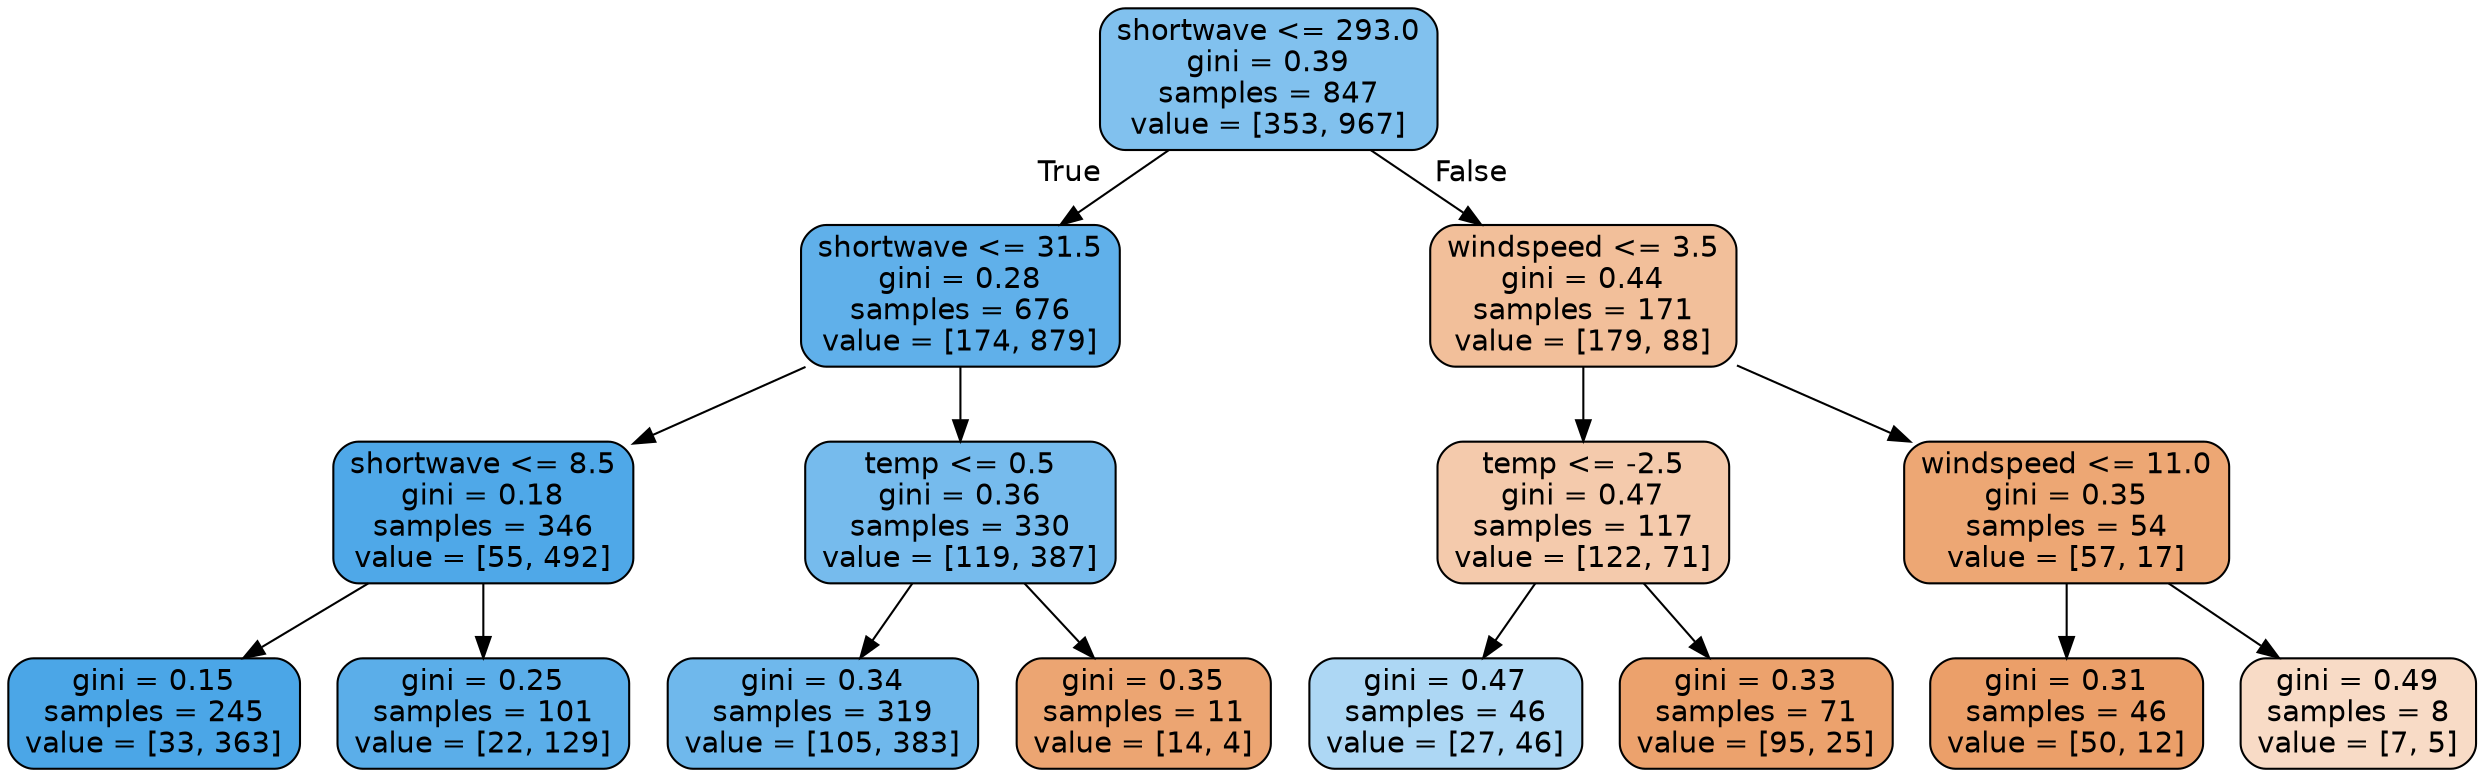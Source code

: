 digraph Tree {
node [shape=box, style="filled, rounded", color="black", fontname="helvetica"] ;
edge [fontname="helvetica"] ;
0 [label="shortwave <= 293.0\ngini = 0.39\nsamples = 847\nvalue = [353, 967]", fillcolor="#81c1ee"] ;
1 [label="shortwave <= 31.5\ngini = 0.28\nsamples = 676\nvalue = [174, 879]", fillcolor="#60b0ea"] ;
0 -> 1 [labeldistance=2.5, labelangle=45, headlabel="True"] ;
2 [label="shortwave <= 8.5\ngini = 0.18\nsamples = 346\nvalue = [55, 492]", fillcolor="#4fa8e8"] ;
1 -> 2 ;
3 [label="gini = 0.15\nsamples = 245\nvalue = [33, 363]", fillcolor="#4ba6e7"] ;
2 -> 3 ;
4 [label="gini = 0.25\nsamples = 101\nvalue = [22, 129]", fillcolor="#5baee9"] ;
2 -> 4 ;
5 [label="temp <= 0.5\ngini = 0.36\nsamples = 330\nvalue = [119, 387]", fillcolor="#76bbed"] ;
1 -> 5 ;
6 [label="gini = 0.34\nsamples = 319\nvalue = [105, 383]", fillcolor="#6fb8ec"] ;
5 -> 6 ;
7 [label="gini = 0.35\nsamples = 11\nvalue = [14, 4]", fillcolor="#eca572"] ;
5 -> 7 ;
8 [label="windspeed <= 3.5\ngini = 0.44\nsamples = 171\nvalue = [179, 88]", fillcolor="#f2bf9a"] ;
0 -> 8 [labeldistance=2.5, labelangle=-45, headlabel="False"] ;
9 [label="temp <= -2.5\ngini = 0.47\nsamples = 117\nvalue = [122, 71]", fillcolor="#f4caac"] ;
8 -> 9 ;
10 [label="gini = 0.47\nsamples = 46\nvalue = [27, 46]", fillcolor="#add7f4"] ;
9 -> 10 ;
11 [label="gini = 0.33\nsamples = 71\nvalue = [95, 25]", fillcolor="#eca26d"] ;
9 -> 11 ;
12 [label="windspeed <= 11.0\ngini = 0.35\nsamples = 54\nvalue = [57, 17]", fillcolor="#eda774"] ;
8 -> 12 ;
13 [label="gini = 0.31\nsamples = 46\nvalue = [50, 12]", fillcolor="#eb9f69"] ;
12 -> 13 ;
14 [label="gini = 0.49\nsamples = 8\nvalue = [7, 5]", fillcolor="#f8dbc6"] ;
12 -> 14 ;
}